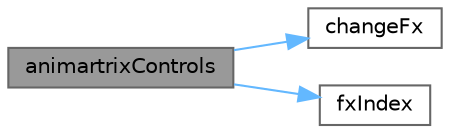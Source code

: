 digraph "animartrixControls"
{
 // INTERACTIVE_SVG=YES
 // LATEX_PDF_SIZE
  bgcolor="transparent";
  edge [fontname=Helvetica,fontsize=10,labelfontname=Helvetica,labelfontsize=10];
  node [fontname=Helvetica,fontsize=10,shape=box,height=0.2,width=0.4];
  rankdir="LR";
  Node1 [id="Node000001",label="animartrixControls",height=0.2,width=0.4,color="gray40", fillcolor="grey60", style="filled", fontcolor="black",tooltip=" "];
  Node1 -> Node2 [id="edge1_Node000001_Node000002",color="steelblue1",style="solid",tooltip=" "];
  Node2 [id="Node000002",label="changeFx",height=0.2,width=0.4,color="grey40", fillcolor="white", style="filled",URL="$da/d40/wasm__impl_8h_a0b9d37ef91c92a31e28cfb5b8e642b49.html#a0b9d37ef91c92a31e28cfb5b8e642b49",tooltip=" "];
  Node1 -> Node3 [id="edge2_Node000001_Node000003",color="steelblue1",style="solid",tooltip=" "];
  Node3 [id="Node000003",label="fxIndex",height=0.2,width=0.4,color="grey40", fillcolor="white", style="filled",URL="$da/d40/wasm__impl_8h_a2e7961296a088ed2885a0090ab84cb4b.html#a2e7961296a088ed2885a0090ab84cb4b",tooltip=" "];
}
